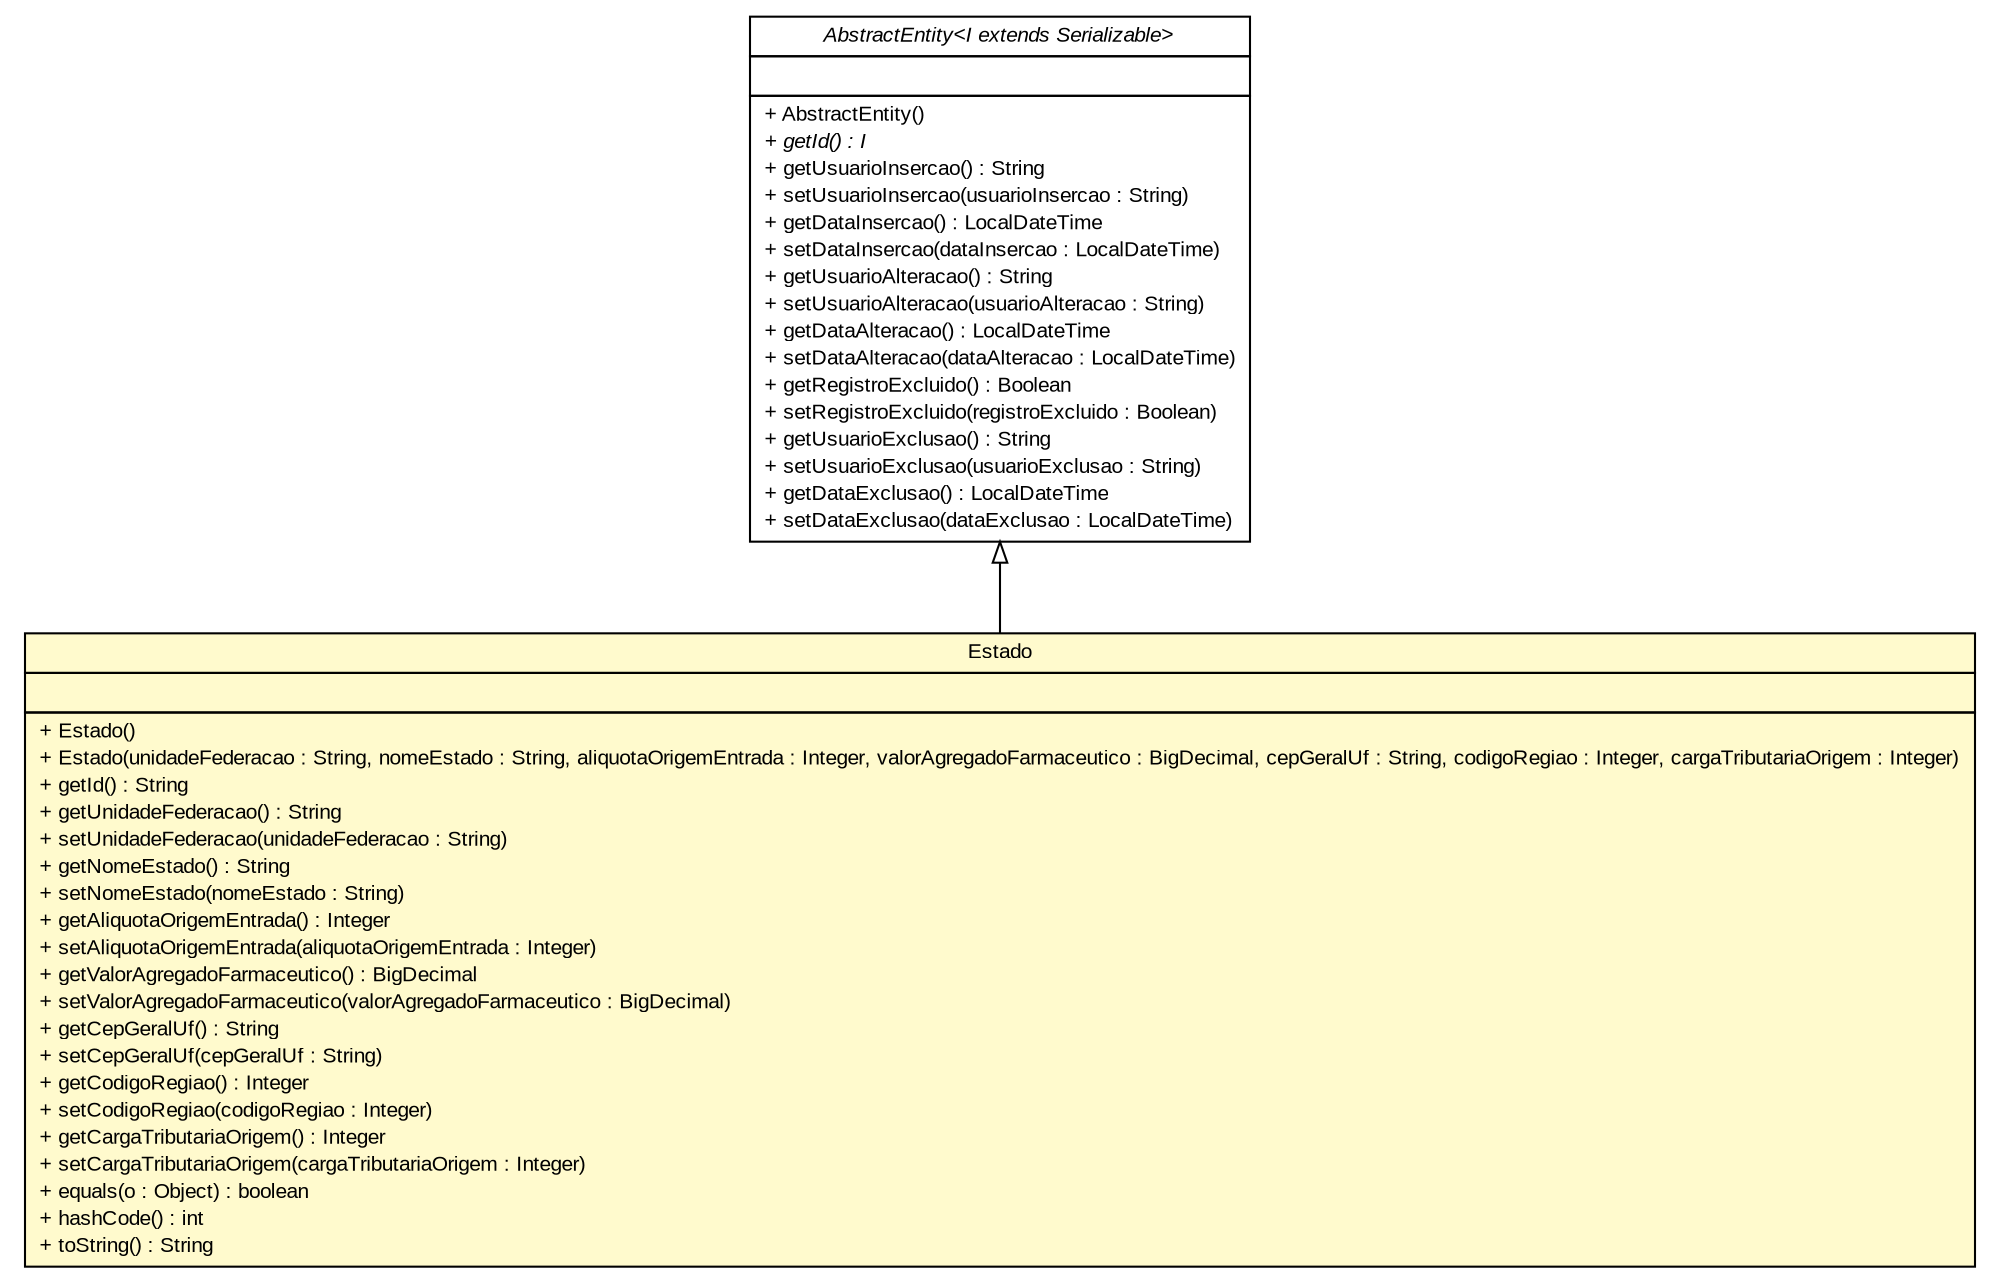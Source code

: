 #!/usr/local/bin/dot
#
# Class diagram 
# Generated by UMLGraph version R5_6 (http://www.umlgraph.org/)
#

digraph G {
	edge [fontname="arial",fontsize=10,labelfontname="arial",labelfontsize=10];
	node [fontname="arial",fontsize=10,shape=plaintext];
	nodesep=0.25;
	ranksep=0.5;
	// br.gov.to.sefaz.persistence.entity.AbstractEntity<I extends java.io.Serializable>
	c95315 [label=<<table title="br.gov.to.sefaz.persistence.entity.AbstractEntity" border="0" cellborder="1" cellspacing="0" cellpadding="2" port="p" href="../../../persistence/entity/AbstractEntity.html">
		<tr><td><table border="0" cellspacing="0" cellpadding="1">
<tr><td align="center" balign="center"><font face="arial italic"> AbstractEntity&lt;I extends Serializable&gt; </font></td></tr>
		</table></td></tr>
		<tr><td><table border="0" cellspacing="0" cellpadding="1">
<tr><td align="left" balign="left">  </td></tr>
		</table></td></tr>
		<tr><td><table border="0" cellspacing="0" cellpadding="1">
<tr><td align="left" balign="left"> + AbstractEntity() </td></tr>
<tr><td align="left" balign="left"><font face="arial italic" point-size="10.0"> + getId() : I </font></td></tr>
<tr><td align="left" balign="left"> + getUsuarioInsercao() : String </td></tr>
<tr><td align="left" balign="left"> + setUsuarioInsercao(usuarioInsercao : String) </td></tr>
<tr><td align="left" balign="left"> + getDataInsercao() : LocalDateTime </td></tr>
<tr><td align="left" balign="left"> + setDataInsercao(dataInsercao : LocalDateTime) </td></tr>
<tr><td align="left" balign="left"> + getUsuarioAlteracao() : String </td></tr>
<tr><td align="left" balign="left"> + setUsuarioAlteracao(usuarioAlteracao : String) </td></tr>
<tr><td align="left" balign="left"> + getDataAlteracao() : LocalDateTime </td></tr>
<tr><td align="left" balign="left"> + setDataAlteracao(dataAlteracao : LocalDateTime) </td></tr>
<tr><td align="left" balign="left"> + getRegistroExcluido() : Boolean </td></tr>
<tr><td align="left" balign="left"> + setRegistroExcluido(registroExcluido : Boolean) </td></tr>
<tr><td align="left" balign="left"> + getUsuarioExclusao() : String </td></tr>
<tr><td align="left" balign="left"> + setUsuarioExclusao(usuarioExclusao : String) </td></tr>
<tr><td align="left" balign="left"> + getDataExclusao() : LocalDateTime </td></tr>
<tr><td align="left" balign="left"> + setDataExclusao(dataExclusao : LocalDateTime) </td></tr>
		</table></td></tr>
		</table>>, URL="../../../persistence/entity/AbstractEntity.html", fontname="arial", fontcolor="black", fontsize=10.0];
	// br.gov.to.sefaz.cat.persistence.entity.Estado
	c95490 [label=<<table title="br.gov.to.sefaz.cat.persistence.entity.Estado" border="0" cellborder="1" cellspacing="0" cellpadding="2" port="p" bgcolor="lemonChiffon" href="./Estado.html">
		<tr><td><table border="0" cellspacing="0" cellpadding="1">
<tr><td align="center" balign="center"> Estado </td></tr>
		</table></td></tr>
		<tr><td><table border="0" cellspacing="0" cellpadding="1">
<tr><td align="left" balign="left">  </td></tr>
		</table></td></tr>
		<tr><td><table border="0" cellspacing="0" cellpadding="1">
<tr><td align="left" balign="left"> + Estado() </td></tr>
<tr><td align="left" balign="left"> + Estado(unidadeFederacao : String, nomeEstado : String, aliquotaOrigemEntrada : Integer, valorAgregadoFarmaceutico : BigDecimal, cepGeralUf : String, codigoRegiao : Integer, cargaTributariaOrigem : Integer) </td></tr>
<tr><td align="left" balign="left"> + getId() : String </td></tr>
<tr><td align="left" balign="left"> + getUnidadeFederacao() : String </td></tr>
<tr><td align="left" balign="left"> + setUnidadeFederacao(unidadeFederacao : String) </td></tr>
<tr><td align="left" balign="left"> + getNomeEstado() : String </td></tr>
<tr><td align="left" balign="left"> + setNomeEstado(nomeEstado : String) </td></tr>
<tr><td align="left" balign="left"> + getAliquotaOrigemEntrada() : Integer </td></tr>
<tr><td align="left" balign="left"> + setAliquotaOrigemEntrada(aliquotaOrigemEntrada : Integer) </td></tr>
<tr><td align="left" balign="left"> + getValorAgregadoFarmaceutico() : BigDecimal </td></tr>
<tr><td align="left" balign="left"> + setValorAgregadoFarmaceutico(valorAgregadoFarmaceutico : BigDecimal) </td></tr>
<tr><td align="left" balign="left"> + getCepGeralUf() : String </td></tr>
<tr><td align="left" balign="left"> + setCepGeralUf(cepGeralUf : String) </td></tr>
<tr><td align="left" balign="left"> + getCodigoRegiao() : Integer </td></tr>
<tr><td align="left" balign="left"> + setCodigoRegiao(codigoRegiao : Integer) </td></tr>
<tr><td align="left" balign="left"> + getCargaTributariaOrigem() : Integer </td></tr>
<tr><td align="left" balign="left"> + setCargaTributariaOrigem(cargaTributariaOrigem : Integer) </td></tr>
<tr><td align="left" balign="left"> + equals(o : Object) : boolean </td></tr>
<tr><td align="left" balign="left"> + hashCode() : int </td></tr>
<tr><td align="left" balign="left"> + toString() : String </td></tr>
		</table></td></tr>
		</table>>, URL="./Estado.html", fontname="arial", fontcolor="black", fontsize=10.0];
	//br.gov.to.sefaz.cat.persistence.entity.Estado extends br.gov.to.sefaz.persistence.entity.AbstractEntity<java.lang.String>
	c95315:p -> c95490:p [dir=back,arrowtail=empty];
}

